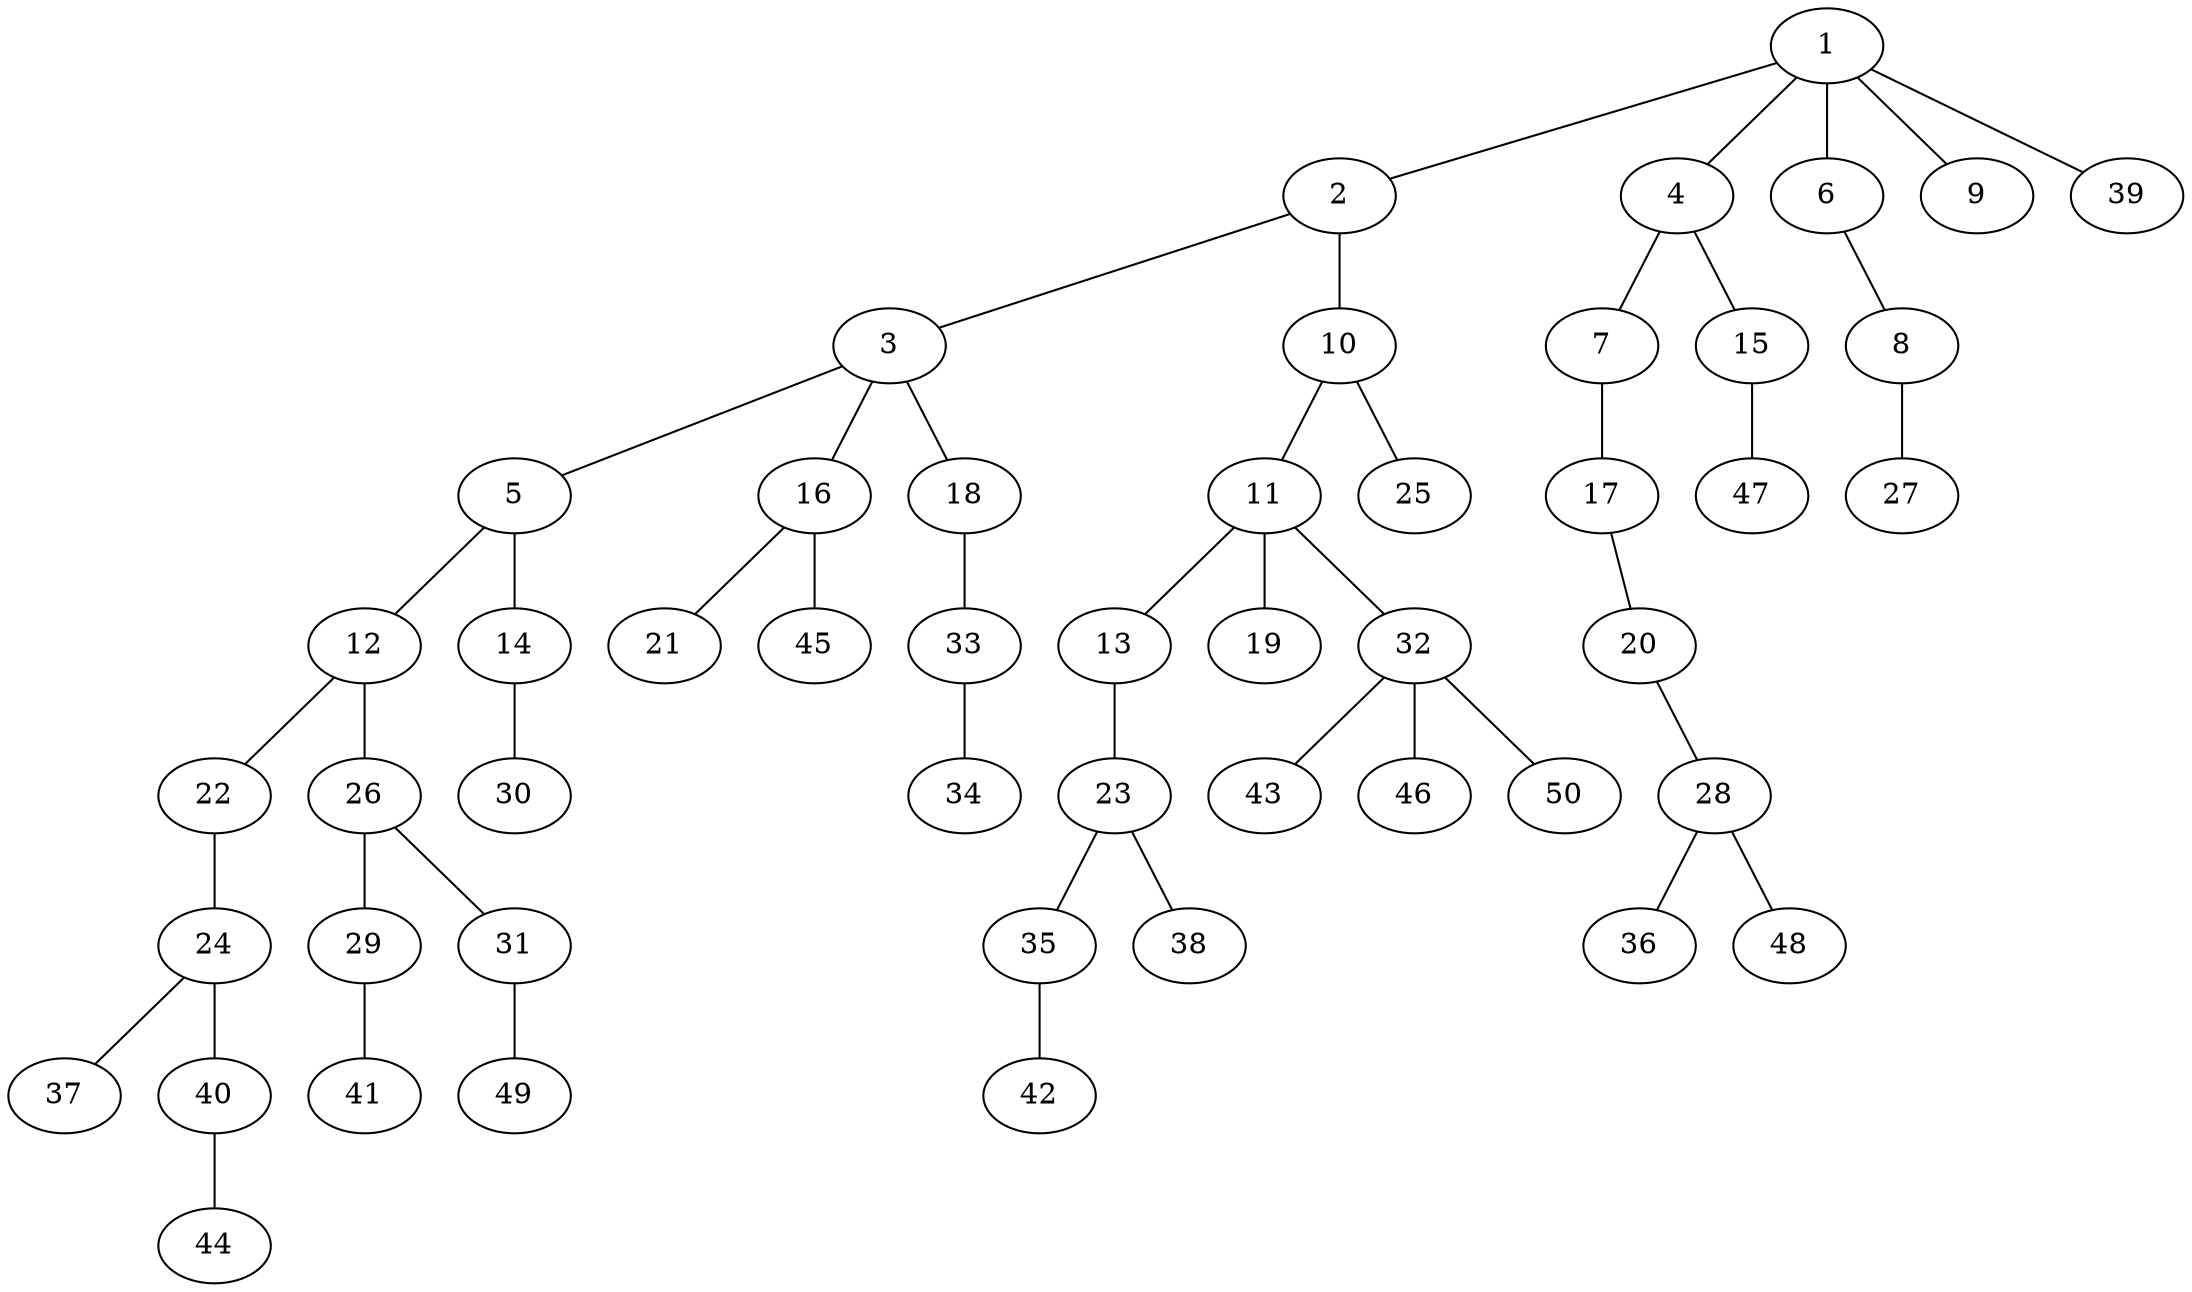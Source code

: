 graph graphname {1--2
1--4
1--6
1--9
1--39
2--3
2--10
3--5
3--16
3--18
4--7
4--15
5--12
5--14
6--8
7--17
8--27
10--11
10--25
11--13
11--19
11--32
12--22
12--26
13--23
14--30
15--47
16--21
16--45
17--20
18--33
20--28
22--24
23--35
23--38
24--37
24--40
26--29
26--31
28--36
28--48
29--41
31--49
32--43
32--46
32--50
33--34
35--42
40--44
}